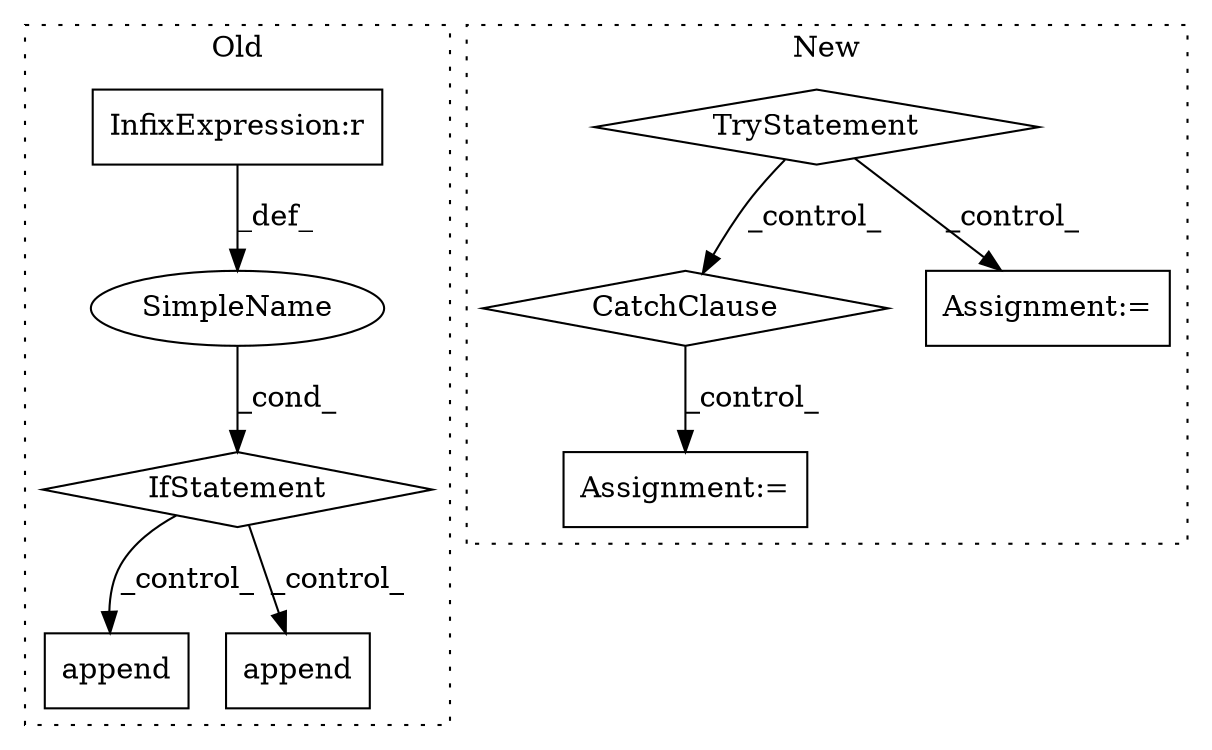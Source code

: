 digraph G {
subgraph cluster0 {
1 [label="append" a="32" s="7774,7794" l="7,1" shape="box"];
6 [label="IfStatement" a="25" s="7729,7755" l="4,2" shape="diamond"];
7 [label="SimpleName" a="42" s="" l="" shape="ellipse"];
8 [label="InfixExpression:r" a="27" s="7741" l="4" shape="box"];
9 [label="append" a="32" s="7812,7835" l="7,1" shape="box"];
label = "Old";
style="dotted";
}
subgraph cluster1 {
2 [label="CatchClause" a="12" s="673,707" l="11,2" shape="diamond"];
3 [label="TryStatement" a="54" s="636" l="4" shape="diamond"];
4 [label="Assignment:=" a="7" s="658" l="1" shape="box"];
5 [label="Assignment:=" a="7" s="727" l="1" shape="box"];
label = "New";
style="dotted";
}
2 -> 5 [label="_control_"];
3 -> 2 [label="_control_"];
3 -> 4 [label="_control_"];
6 -> 1 [label="_control_"];
6 -> 9 [label="_control_"];
7 -> 6 [label="_cond_"];
8 -> 7 [label="_def_"];
}